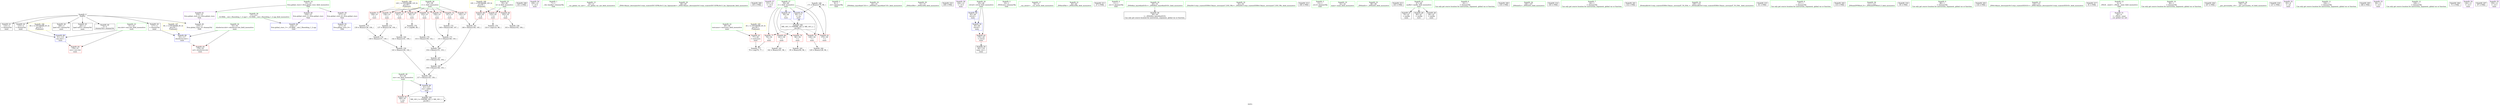 digraph "SVFG" {
	label="SVFG";

	Node0x56483394b800 [shape=record,color=grey,label="{NodeID: 0\nNullPtr}"];
	Node0x56483394b800 -> Node0x56483395f870[style=solid];
	Node0x56483394b800 -> Node0x56483395f970[style=solid];
	Node0x56483394b800 -> Node0x56483395fa40[style=solid];
	Node0x56483394b800 -> Node0x56483395fb10[style=solid];
	Node0x56483394b800 -> Node0x56483395fbe0[style=solid];
	Node0x56483394b800 -> Node0x56483395fcb0[style=solid];
	Node0x56483394b800 -> Node0x564833962e70[style=solid];
	Node0x56483394be70 [shape=record,color=green,label="{NodeID: 14\n15\<--19\nllvm.global_ctors\<--llvm.global_ctors_field_insensitive\nGlob }"];
	Node0x56483394be70 -> Node0x564833961860[style=solid];
	Node0x56483394be70 -> Node0x564833961960[style=solid];
	Node0x56483394be70 -> Node0x564833961a60[style=solid];
	Node0x56483395ecd0 [shape=record,color=green,label="{NodeID: 28\n61\<--62\nres\<--res_field_insensitive\nmain\n}"];
	Node0x56483395ecd0 -> Node0x564833962ba0[style=solid];
	Node0x56483395ecd0 -> Node0x5648339632b0[style=solid];
	Node0x564833978630 [shape=record,color=black,label="{NodeID: 208\n101 = PHI()\n}"];
	Node0x56483395fa40 [shape=record,color=black,label="{NodeID: 42\n115\<--3\n\<--dummyVal\nmain\n}"];
	Node0x56483395fa40 -> Node0x564833963110[style=solid];
	Node0x5648339615f0 [shape=record,color=purple,label="{NodeID: 56\n100\<--13\n\<--.str.2\nmain\n}"];
	Node0x5648339621e0 [shape=record,color=red,label="{NodeID: 70\n136\<--57\n\<--v\nmain\n}"];
	Node0x5648339621e0 -> Node0x564833968b10[style=solid];
	Node0x564833968210 [shape=record,color=grey,label="{NodeID: 167\n155 = Binary(154, 104, )\n}"];
	Node0x564833968210 -> Node0x564833967f10[style=solid];
	Node0x564833962d70 [shape=record,color=blue,label="{NodeID: 84\n218\<--17\nllvm.global_ctors_1\<--_GLOBAL__sub_I_Baoziding_1_2.cpp\nGlob }"];
	Node0x56483394a910 [shape=record,color=green,label="{NodeID: 1\n7\<--1\n__dso_handle\<--dummyObj\nGlob }"];
	Node0x56483394bf40 [shape=record,color=green,label="{NodeID: 15\n20\<--21\n__cxx_global_var_init\<--__cxx_global_var_init_field_insensitive\n}"];
	Node0x56483395eda0 [shape=record,color=green,label="{NodeID: 29\n68\<--69\n_ZNSt14basic_ifstreamIcSt11char_traitsIcEEC1EPKcSt13_Ios_Openmode\<--_ZNSt14basic_ifstreamIcSt11char_traitsIcEEC1EPKcSt13_Ios_Openmode_field_insensitive\n}"];
	Node0x564833978730 [shape=record,color=black,label="{NodeID: 209\n105 = PHI()\n}"];
	Node0x56483395fb10 [shape=record,color=black,label="{NodeID: 43\n117\<--3\n\<--dummyVal\nmain\n}"];
	Node0x56483395fb10 -> Node0x5648339631e0[style=solid];
	Node0x5648339616c0 [shape=record,color=purple,label="{NodeID: 57\n131\<--13\n\<--.str.2\nmain\n}"];
	Node0x5648339622b0 [shape=record,color=red,label="{NodeID: 71\n138\<--57\n\<--v\nmain\n}"];
	Node0x5648339622b0 -> Node0x564833968e10[style=solid];
	Node0x564833968390 [shape=record,color=grey,label="{NodeID: 168\n171 = Binary(170, 96, )\n}"];
	Node0x564833968390 -> Node0x564833963380[style=solid];
	Node0x564833962e70 [shape=record,color=blue, style = dotted,label="{NodeID: 85\n219\<--3\nllvm.global_ctors_2\<--dummyVal\nGlob }"];
	Node0x56483394d5f0 [shape=record,color=green,label="{NodeID: 2\n8\<--1\n.str\<--dummyObj\nGlob }"];
	Node0x56483396eda0 [shape=record,color=black,label="{NodeID: 182\nMR_14V_3 = PHI(MR_14V_4, MR_14V_2, )\npts\{60 \}\n}"];
	Node0x56483396eda0 -> Node0x564833962790[style=dashed];
	Node0x56483396eda0 -> Node0x564833962860[style=dashed];
	Node0x56483396eda0 -> Node0x564833962930[style=dashed];
	Node0x56483396eda0 -> Node0x564833962a00[style=dashed];
	Node0x56483396eda0 -> Node0x564833962ad0[style=dashed];
	Node0x56483396eda0 -> Node0x564833963380[style=dashed];
	Node0x56483394c880 [shape=record,color=green,label="{NodeID: 16\n24\<--25\n_ZNSt8ios_base4InitC1Ev\<--_ZNSt8ios_base4InitC1Ev_field_insensitive\n}"];
	Node0x56483395ee70 [shape=record,color=green,label="{NodeID: 30\n72\<--73\n_ZNSirsERi\<--_ZNSirsERi_field_insensitive\n}"];
	Node0x564833978830 [shape=record,color=black,label="{NodeID: 210\n108 = PHI()\n}"];
	Node0x56483395fbe0 [shape=record,color=black,label="{NodeID: 44\n180\<--3\nlpad.val\<--dummyVal\nmain\n}"];
	Node0x564833961790 [shape=record,color=purple,label="{NodeID: 58\n164\<--13\n\<--.str.2\nmain\n}"];
	Node0x564833962380 [shape=record,color=red,label="{NodeID: 72\n141\<--57\n\<--v\nmain\n}"];
	Node0x564833962380 -> Node0x564833960dc0[style=solid];
	Node0x564833968510 [shape=record,color=grey,label="{NodeID: 169\n154 = Binary(151, 153, )\n}"];
	Node0x564833968510 -> Node0x564833968210[style=solid];
	Node0x564833962f70 [shape=record,color=blue,label="{NodeID: 86\n45\<--64\nretval\<--\nmain\n}"];
	Node0x564833962f70 -> Node0x564833963450[style=dashed];
	Node0x56483394bbf0 [shape=record,color=green,label="{NodeID: 3\n10\<--1\n_ZSt4cout\<--dummyObj\nGlob }"];
	Node0x56483396f2a0 [shape=record,color=black,label="{NodeID: 183\nMR_16V_2 = PHI(MR_16V_3, MR_16V_1, )\npts\{62 \}\n}"];
	Node0x56483396f2a0 -> Node0x5648339632b0[style=dashed];
	Node0x56483396f2a0 -> Node0x56483396f2a0[style=dashed];
	Node0x56483394c950 [shape=record,color=green,label="{NodeID: 17\n30\<--31\n__cxa_atexit\<--__cxa_atexit_field_insensitive\n}"];
	Node0x56483395ef70 [shape=record,color=green,label="{NodeID: 31\n82\<--83\n_ZNSirsERx\<--_ZNSirsERx_field_insensitive\n}"];
	Node0x564833978900 [shape=record,color=black,label="{NodeID: 211\n27 = PHI()\n}"];
	Node0x56483395fcb0 [shape=record,color=black,label="{NodeID: 45\n181\<--3\nlpad.val53\<--dummyVal\nmain\n}"];
	Node0x564833961860 [shape=record,color=purple,label="{NodeID: 59\n217\<--15\nllvm.global_ctors_0\<--llvm.global_ctors\nGlob }"];
	Node0x564833961860 -> Node0x564833962c70[style=solid];
	Node0x564833962450 [shape=record,color=red,label="{NodeID: 73\n145\<--57\n\<--v\nmain\n}"];
	Node0x564833962450 -> Node0x564833967910[style=solid];
	Node0x564833968690 [shape=record,color=grey,label="{NodeID: 170\n153 = Binary(149, 152, )\n}"];
	Node0x564833968690 -> Node0x564833968510[style=solid];
	Node0x564833963040 [shape=record,color=blue,label="{NodeID: 87\n59\<--64\ni\<--\nmain\n}"];
	Node0x564833963040 -> Node0x56483396eda0[style=dashed];
	Node0x56483394d040 [shape=record,color=green,label="{NodeID: 4\n11\<--1\n.str.1\<--dummyObj\nGlob }"];
	Node0x56483394ca50 [shape=record,color=green,label="{NodeID: 18\n29\<--35\n_ZNSt8ios_base4InitD1Ev\<--_ZNSt8ios_base4InitD1Ev_field_insensitive\n}"];
	Node0x56483394ca50 -> Node0x56483395fd80[style=solid];
	Node0x56483395f070 [shape=record,color=green,label="{NodeID: 32\n92\<--93\n_ZStlsISt11char_traitsIcEERSt13basic_ostreamIcT_ES5_PKc\<--_ZStlsISt11char_traitsIcEERSt13basic_ostreamIcT_ES5_PKc_field_insensitive\n}"];
	Node0x5648339789d0 [shape=record,color=black,label="{NodeID: 212\n160 = PHI()\n}"];
	Node0x56483395fd80 [shape=record,color=black,label="{NodeID: 46\n28\<--29\n\<--_ZNSt8ios_base4InitD1Ev\nCan only get source location for instruction, argument, global var or function.}"];
	Node0x564833961960 [shape=record,color=purple,label="{NodeID: 60\n218\<--15\nllvm.global_ctors_1\<--llvm.global_ctors\nGlob }"];
	Node0x564833961960 -> Node0x564833962d70[style=solid];
	Node0x564833962520 [shape=record,color=red,label="{NodeID: 74\n147\<--57\n\<--v\nmain\n}"];
	Node0x564833962520 -> Node0x564833968990[style=solid];
	Node0x564833968810 [shape=record,color=grey,label="{NodeID: 171\n151 = Binary(148, 150, )\n}"];
	Node0x564833968810 -> Node0x564833968510[style=solid];
	Node0x564833963110 [shape=record,color=blue,label="{NodeID: 88\n51\<--115\nexn.slot\<--\nmain\n}"];
	Node0x564833963110 -> Node0x564833961d00[style=dashed];
	Node0x56483394d0d0 [shape=record,color=green,label="{NodeID: 5\n13\<--1\n.str.2\<--dummyObj\nGlob }"];
	Node0x564833970210 [shape=record,color=yellow,style=double,label="{NodeID: 185\n4V_1 = ENCHI(MR_4V_0)\npts\{50 \}\nFun[main]}"];
	Node0x564833970210 -> Node0x564833961c30[style=dashed];
	Node0x56483394cb50 [shape=record,color=green,label="{NodeID: 19\n42\<--43\nmain\<--main_field_insensitive\n}"];
	Node0x56483395f170 [shape=record,color=green,label="{NodeID: 33\n98\<--99\n_ZNSolsEi\<--_ZNSolsEi_field_insensitive\n}"];
	Node0x564833978dc0 [shape=record,color=black,label="{NodeID: 213\n163 = PHI()\n}"];
	Node0x56483395fe80 [shape=record,color=black,label="{NodeID: 47\n70\<--47\n\<--myfile\nmain\n}"];
	Node0x564833961a60 [shape=record,color=purple,label="{NodeID: 61\n219\<--15\nllvm.global_ctors_2\<--llvm.global_ctors\nGlob }"];
	Node0x564833961a60 -> Node0x564833962e70[style=solid];
	Node0x564833960ac0 [shape=record,color=grey,label="{NodeID: 158\n103 = Binary(102, 104, )\n}"];
	Node0x5648339625f0 [shape=record,color=red,label="{NodeID: 75\n150\<--57\n\<--v\nmain\n}"];
	Node0x5648339625f0 -> Node0x564833968810[style=solid];
	Node0x564833968990 [shape=record,color=grey,label="{NodeID: 172\n148 = Binary(149, 147, )\n}"];
	Node0x564833968990 -> Node0x564833968810[style=solid];
	Node0x5648339631e0 [shape=record,color=blue,label="{NodeID: 89\n53\<--117\nehselector.slot\<--\nmain\n}"];
	Node0x5648339631e0 -> Node0x564833961dd0[style=dashed];
	Node0x56483394c690 [shape=record,color=green,label="{NodeID: 6\n16\<--1\n\<--dummyObj\nCan only get source location for instruction, argument, global var or function.}"];
	Node0x5648339702f0 [shape=record,color=yellow,style=double,label="{NodeID: 186\n6V_1 = ENCHI(MR_6V_0)\npts\{52 \}\nFun[main]}"];
	Node0x5648339702f0 -> Node0x564833963110[style=dashed];
	Node0x56483394cc50 [shape=record,color=green,label="{NodeID: 20\n45\<--46\nretval\<--retval_field_insensitive\nmain\n}"];
	Node0x56483394cc50 -> Node0x564833961b60[style=solid];
	Node0x56483394cc50 -> Node0x564833962f70[style=solid];
	Node0x56483394cc50 -> Node0x564833963450[style=solid];
	Node0x5648339777d0 [shape=record,color=black,label="{NodeID: 200\n130 = PHI()\n}"];
	Node0x56483395f270 [shape=record,color=green,label="{NodeID: 34\n106\<--107\n_ZNSolsEx\<--_ZNSolsEx_field_insensitive\n}"];
	Node0x564833978e90 [shape=record,color=black,label="{NodeID: 214\n165 = PHI()\n}"];
	Node0x564833960f70 [shape=record,color=black,label="{NodeID: 48\n80\<--47\n\<--myfile\nmain\n}"];
	Node0x564833961b60 [shape=record,color=red,label="{NodeID: 62\n176\<--45\n\<--retval\nmain\n}"];
	Node0x564833961b60 -> Node0x564833961110[style=solid];
	Node0x564833960c40 [shape=record,color=grey,label="{NodeID: 159\n143 = Binary(140, 142, )\n}"];
	Node0x564833960c40 -> Node0x564833968090[style=solid];
	Node0x5648339626c0 [shape=record,color=red,label="{NodeID: 76\n152\<--57\n\<--v\nmain\n}"];
	Node0x5648339626c0 -> Node0x564833968690[style=solid];
	Node0x564833968b10 [shape=record,color=grey,label="{NodeID: 173\n137 = Binary(136, 104, )\n}"];
	Node0x564833968b10 -> Node0x564833968c90[style=solid];
	Node0x5648339632b0 [shape=record,color=blue,label="{NodeID: 90\n61\<--157\nres\<--add41\nmain\n}"];
	Node0x5648339632b0 -> Node0x564833962ba0[style=dashed];
	Node0x5648339632b0 -> Node0x56483396f2a0[style=dashed];
	Node0x56483394c720 [shape=record,color=green,label="{NodeID: 7\n64\<--1\n\<--dummyObj\nCan only get source location for instruction, argument, global var or function.}"];
	Node0x5648339703d0 [shape=record,color=yellow,style=double,label="{NodeID: 187\n8V_1 = ENCHI(MR_8V_0)\npts\{54 \}\nFun[main]}"];
	Node0x5648339703d0 -> Node0x5648339631e0[style=dashed];
	Node0x56483394cd20 [shape=record,color=green,label="{NodeID: 21\n47\<--48\nmyfile\<--myfile_field_insensitive\nmain\n}"];
	Node0x56483394cd20 -> Node0x56483395fe80[style=solid];
	Node0x56483394cd20 -> Node0x564833960f70[style=solid];
	Node0x56483394cd20 -> Node0x564833961040[style=solid];
	Node0x564833977930 [shape=record,color=black,label="{NodeID: 201\n132 = PHI()\n}"];
	Node0x56483395f370 [shape=record,color=green,label="{NodeID: 35\n109\<--110\n_ZSt4endlIcSt11char_traitsIcEERSt13basic_ostreamIT_T0_ES6_\<--_ZSt4endlIcSt11char_traitsIcEERSt13basic_ostreamIT_T0_ES6__field_insensitive\n}"];
	Node0x564833978f60 [shape=record,color=black,label="{NodeID: 215\n81 = PHI()\n}"];
	Node0x564833961040 [shape=record,color=black,label="{NodeID: 49\n84\<--47\n\<--myfile\nmain\n}"];
	Node0x564833961c30 [shape=record,color=red,label="{NodeID: 63\n77\<--49\n\<--testcases\nmain\n}"];
	Node0x564833961c30 -> Node0x564833969110[style=solid];
	Node0x564833960dc0 [shape=record,color=grey,label="{NodeID: 160\n142 = Binary(141, 104, )\n}"];
	Node0x564833960dc0 -> Node0x564833960c40[style=solid];
	Node0x564833962790 [shape=record,color=red,label="{NodeID: 77\n76\<--59\n\<--i\nmain\n}"];
	Node0x564833962790 -> Node0x564833969110[style=solid];
	Node0x564833968c90 [shape=record,color=grey,label="{NodeID: 174\n140 = Binary(137, 139, )\n}"];
	Node0x564833968c90 -> Node0x564833960c40[style=solid];
	Node0x564833963380 [shape=record,color=blue,label="{NodeID: 91\n59\<--171\ni\<--inc\nmain\n}"];
	Node0x564833963380 -> Node0x56483396eda0[style=dashed];
	Node0x56483394d190 [shape=record,color=green,label="{NodeID: 8\n67\<--1\n\<--dummyObj\nCan only get source location for instruction, argument, global var or function.}"];
	Node0x5648339704b0 [shape=record,color=yellow,style=double,label="{NodeID: 188\n10V_1 = ENCHI(MR_10V_0)\npts\{56 \}\nFun[main]}"];
	Node0x5648339704b0 -> Node0x564833961ea0[style=dashed];
	Node0x5648339704b0 -> Node0x564833961f70[style=dashed];
	Node0x5648339704b0 -> Node0x564833962040[style=dashed];
	Node0x56483394cdf0 [shape=record,color=green,label="{NodeID: 22\n49\<--50\ntestcases\<--testcases_field_insensitive\nmain\n}"];
	Node0x56483394cdf0 -> Node0x564833961c30[style=solid];
	Node0x564833977a30 [shape=record,color=black,label="{NodeID: 202\n133 = PHI()\n}"];
	Node0x56483395f470 [shape=record,color=green,label="{NodeID: 36\n111\<--112\n_ZNSolsEPFRSoS_E\<--_ZNSolsEPFRSoS_E_field_insensitive\n}"];
	Node0x564833979030 [shape=record,color=black,label="{NodeID: 216\n85 = PHI()\n}"];
	Node0x564833961110 [shape=record,color=black,label="{NodeID: 50\n44\<--176\nmain_ret\<--\nmain\n}"];
	Node0x564833961d00 [shape=record,color=red,label="{NodeID: 64\n178\<--51\nexn\<--exn.slot\nmain\n}"];
	Node0x564833967910 [shape=record,color=grey,label="{NodeID: 161\n146 = Binary(144, 145, )\n}"];
	Node0x564833967910 -> Node0x564833967f10[style=solid];
	Node0x564833962860 [shape=record,color=red,label="{NodeID: 78\n94\<--59\n\<--i\nmain\n}"];
	Node0x564833962860 -> Node0x564833967c10[style=solid];
	Node0x564833968e10 [shape=record,color=grey,label="{NodeID: 175\n139 = Binary(138, 104, )\n}"];
	Node0x564833968e10 -> Node0x564833968c90[style=solid];
	Node0x564833963450 [shape=record,color=blue,label="{NodeID: 92\n45\<--64\nretval\<--\nmain\n}"];
	Node0x564833963450 -> Node0x564833961b60[style=dashed];
	Node0x56483394d220 [shape=record,color=green,label="{NodeID: 9\n88\<--1\n\<--dummyObj\nCan only get source location for instruction, argument, global var or function.}"];
	Node0x564833970590 [shape=record,color=yellow,style=double,label="{NodeID: 189\n12V_1 = ENCHI(MR_12V_0)\npts\{58 \}\nFun[main]}"];
	Node0x564833970590 -> Node0x564833962110[style=dashed];
	Node0x564833970590 -> Node0x5648339621e0[style=dashed];
	Node0x564833970590 -> Node0x5648339622b0[style=dashed];
	Node0x564833970590 -> Node0x564833962380[style=dashed];
	Node0x564833970590 -> Node0x564833962450[style=dashed];
	Node0x564833970590 -> Node0x564833962520[style=dashed];
	Node0x564833970590 -> Node0x5648339625f0[style=dashed];
	Node0x564833970590 -> Node0x5648339626c0[style=dashed];
	Node0x56483394cec0 [shape=record,color=green,label="{NodeID: 23\n51\<--52\nexn.slot\<--exn.slot_field_insensitive\nmain\n}"];
	Node0x56483394cec0 -> Node0x564833961d00[style=solid];
	Node0x56483394cec0 -> Node0x564833963110[style=solid];
	Node0x564833977b30 [shape=record,color=black,label="{NodeID: 203\n134 = PHI()\n}"];
	Node0x56483395f570 [shape=record,color=green,label="{NodeID: 37\n120\<--121\n_ZNSt14basic_ifstreamIcSt11char_traitsIcEED1Ev\<--_ZNSt14basic_ifstreamIcSt11char_traitsIcEED1Ev_field_insensitive\n}"];
	Node0x564833979100 [shape=record,color=black,label="{NodeID: 217\n91 = PHI()\n}"];
	Node0x5648339611e0 [shape=record,color=purple,label="{NodeID: 51\n26\<--4\n\<--_ZStL8__ioinit\n__cxx_global_var_init\n}"];
	Node0x564833961dd0 [shape=record,color=red,label="{NodeID: 65\n179\<--53\nsel\<--ehselector.slot\nmain\n}"];
	Node0x564833967a90 [shape=record,color=grey,label="{NodeID: 162\n162 = Binary(161, 96, )\n}"];
	Node0x564833962930 [shape=record,color=red,label="{NodeID: 79\n128\<--59\n\<--i\nmain\n}"];
	Node0x564833962930 -> Node0x564833967d90[style=solid];
	Node0x564833968f90 [shape=record,color=grey,label="{NodeID: 176\n87 = cmp(86, 88, )\n}"];
	Node0x56483394d2b0 [shape=record,color=green,label="{NodeID: 10\n96\<--1\n\<--dummyObj\nCan only get source location for instruction, argument, global var or function.}"];
	Node0x56483395ea90 [shape=record,color=green,label="{NodeID: 24\n53\<--54\nehselector.slot\<--ehselector.slot_field_insensitive\nmain\n}"];
	Node0x56483395ea90 -> Node0x564833961dd0[style=solid];
	Node0x56483395ea90 -> Node0x5648339631e0[style=solid];
	Node0x564833977c00 [shape=record,color=black,label="{NodeID: 204\n167 = PHI()\n}"];
	Node0x56483395f670 [shape=record,color=green,label="{NodeID: 38\n190\<--191\n__gxx_personality_v0\<--__gxx_personality_v0_field_insensitive\n}"];
	Node0x564833979260 [shape=record,color=black,label="{NodeID: 218\n127 = PHI()\n}"];
	Node0x5648339612b0 [shape=record,color=purple,label="{NodeID: 52\n65\<--8\n\<--.str\nmain\n}"];
	Node0x564833961ea0 [shape=record,color=red,label="{NodeID: 66\n102\<--55\n\<--k\nmain\n}"];
	Node0x564833961ea0 -> Node0x564833960ac0[style=solid];
	Node0x564833967c10 [shape=record,color=grey,label="{NodeID: 163\n95 = Binary(94, 96, )\n}"];
	Node0x564833962a00 [shape=record,color=red,label="{NodeID: 80\n161\<--59\n\<--i\nmain\n}"];
	Node0x564833962a00 -> Node0x564833967a90[style=solid];
	Node0x564833969110 [shape=record,color=grey,label="{NodeID: 177\n78 = cmp(76, 77, )\n}"];
	Node0x56483394d340 [shape=record,color=green,label="{NodeID: 11\n104\<--1\n\<--dummyObj\nCan only get source location for instruction, argument, global var or function.}"];
	Node0x56483395eb20 [shape=record,color=green,label="{NodeID: 25\n55\<--56\nk\<--k_field_insensitive\nmain\n}"];
	Node0x56483395eb20 -> Node0x564833961ea0[style=solid];
	Node0x56483395eb20 -> Node0x564833961f70[style=solid];
	Node0x56483395eb20 -> Node0x564833962040[style=solid];
	Node0x564833977d30 [shape=record,color=black,label="{NodeID: 205\n168 = PHI()\n}"];
	Node0x56483395f770 [shape=record,color=green,label="{NodeID: 39\n17\<--213\n_GLOBAL__sub_I_Baoziding_1_2.cpp\<--_GLOBAL__sub_I_Baoziding_1_2.cpp_field_insensitive\n}"];
	Node0x56483395f770 -> Node0x564833962d70[style=solid];
	Node0x564833961380 [shape=record,color=purple,label="{NodeID: 53\n90\<--11\n\<--.str.1\nmain\n}"];
	Node0x564833961f70 [shape=record,color=red,label="{NodeID: 67\n123\<--55\n\<--k\nmain\n}"];
	Node0x564833961f70 -> Node0x564833969290[style=solid];
	Node0x564833967d90 [shape=record,color=grey,label="{NodeID: 164\n129 = Binary(128, 96, )\n}"];
	Node0x564833962ad0 [shape=record,color=red,label="{NodeID: 81\n170\<--59\n\<--i\nmain\n}"];
	Node0x564833962ad0 -> Node0x564833968390[style=solid];
	Node0x564833969290 [shape=record,color=grey,label="{NodeID: 178\n124 = cmp(123, 88, )\n}"];
	Node0x56483394bd10 [shape=record,color=green,label="{NodeID: 12\n149\<--1\n\<--dummyObj\nCan only get source location for instruction, argument, global var or function.}"];
	Node0x56483395ebb0 [shape=record,color=green,label="{NodeID: 26\n57\<--58\nv\<--v_field_insensitive\nmain\n}"];
	Node0x56483395ebb0 -> Node0x564833962110[style=solid];
	Node0x56483395ebb0 -> Node0x5648339621e0[style=solid];
	Node0x56483395ebb0 -> Node0x5648339622b0[style=solid];
	Node0x56483395ebb0 -> Node0x564833962380[style=solid];
	Node0x56483395ebb0 -> Node0x564833962450[style=solid];
	Node0x56483395ebb0 -> Node0x564833962520[style=solid];
	Node0x56483395ebb0 -> Node0x5648339625f0[style=solid];
	Node0x56483395ebb0 -> Node0x5648339626c0[style=solid];
	Node0x5648339783d0 [shape=record,color=black,label="{NodeID: 206\n71 = PHI()\n}"];
	Node0x56483395f870 [shape=record,color=black,label="{NodeID: 40\n2\<--3\ndummyVal\<--dummyVal\n}"];
	Node0x564833961450 [shape=record,color=purple,label="{NodeID: 54\n126\<--11\n\<--.str.1\nmain\n}"];
	Node0x564833962040 [shape=record,color=red,label="{NodeID: 68\n144\<--55\n\<--k\nmain\n}"];
	Node0x564833962040 -> Node0x564833967910[style=solid];
	Node0x564833967f10 [shape=record,color=grey,label="{NodeID: 165\n156 = Binary(146, 155, )\n}"];
	Node0x564833967f10 -> Node0x564833968090[style=solid];
	Node0x564833962ba0 [shape=record,color=red,label="{NodeID: 82\n166\<--61\n\<--res\nmain\n}"];
	Node0x56483394bda0 [shape=record,color=green,label="{NodeID: 13\n4\<--6\n_ZStL8__ioinit\<--_ZStL8__ioinit_field_insensitive\nGlob }"];
	Node0x56483394bda0 -> Node0x5648339611e0[style=solid];
	Node0x56483395ec40 [shape=record,color=green,label="{NodeID: 27\n59\<--60\ni\<--i_field_insensitive\nmain\n}"];
	Node0x56483395ec40 -> Node0x564833962790[style=solid];
	Node0x56483395ec40 -> Node0x564833962860[style=solid];
	Node0x56483395ec40 -> Node0x564833962930[style=solid];
	Node0x56483395ec40 -> Node0x564833962a00[style=solid];
	Node0x56483395ec40 -> Node0x564833962ad0[style=solid];
	Node0x56483395ec40 -> Node0x564833963040[style=solid];
	Node0x56483395ec40 -> Node0x564833963380[style=solid];
	Node0x5648339784d0 [shape=record,color=black,label="{NodeID: 207\n97 = PHI()\n}"];
	Node0x56483395f970 [shape=record,color=black,label="{NodeID: 41\n114\<--3\n\<--dummyVal\nmain\n}"];
	Node0x564833961520 [shape=record,color=purple,label="{NodeID: 55\n159\<--11\n\<--.str.1\nmain\n}"];
	Node0x564833962110 [shape=record,color=red,label="{NodeID: 69\n86\<--57\n\<--v\nmain\n}"];
	Node0x564833962110 -> Node0x564833968f90[style=solid];
	Node0x564833968090 [shape=record,color=grey,label="{NodeID: 166\n157 = Binary(143, 156, )\n}"];
	Node0x564833968090 -> Node0x5648339632b0[style=solid];
	Node0x564833962c70 [shape=record,color=blue,label="{NodeID: 83\n217\<--16\nllvm.global_ctors_0\<--\nGlob }"];
}
